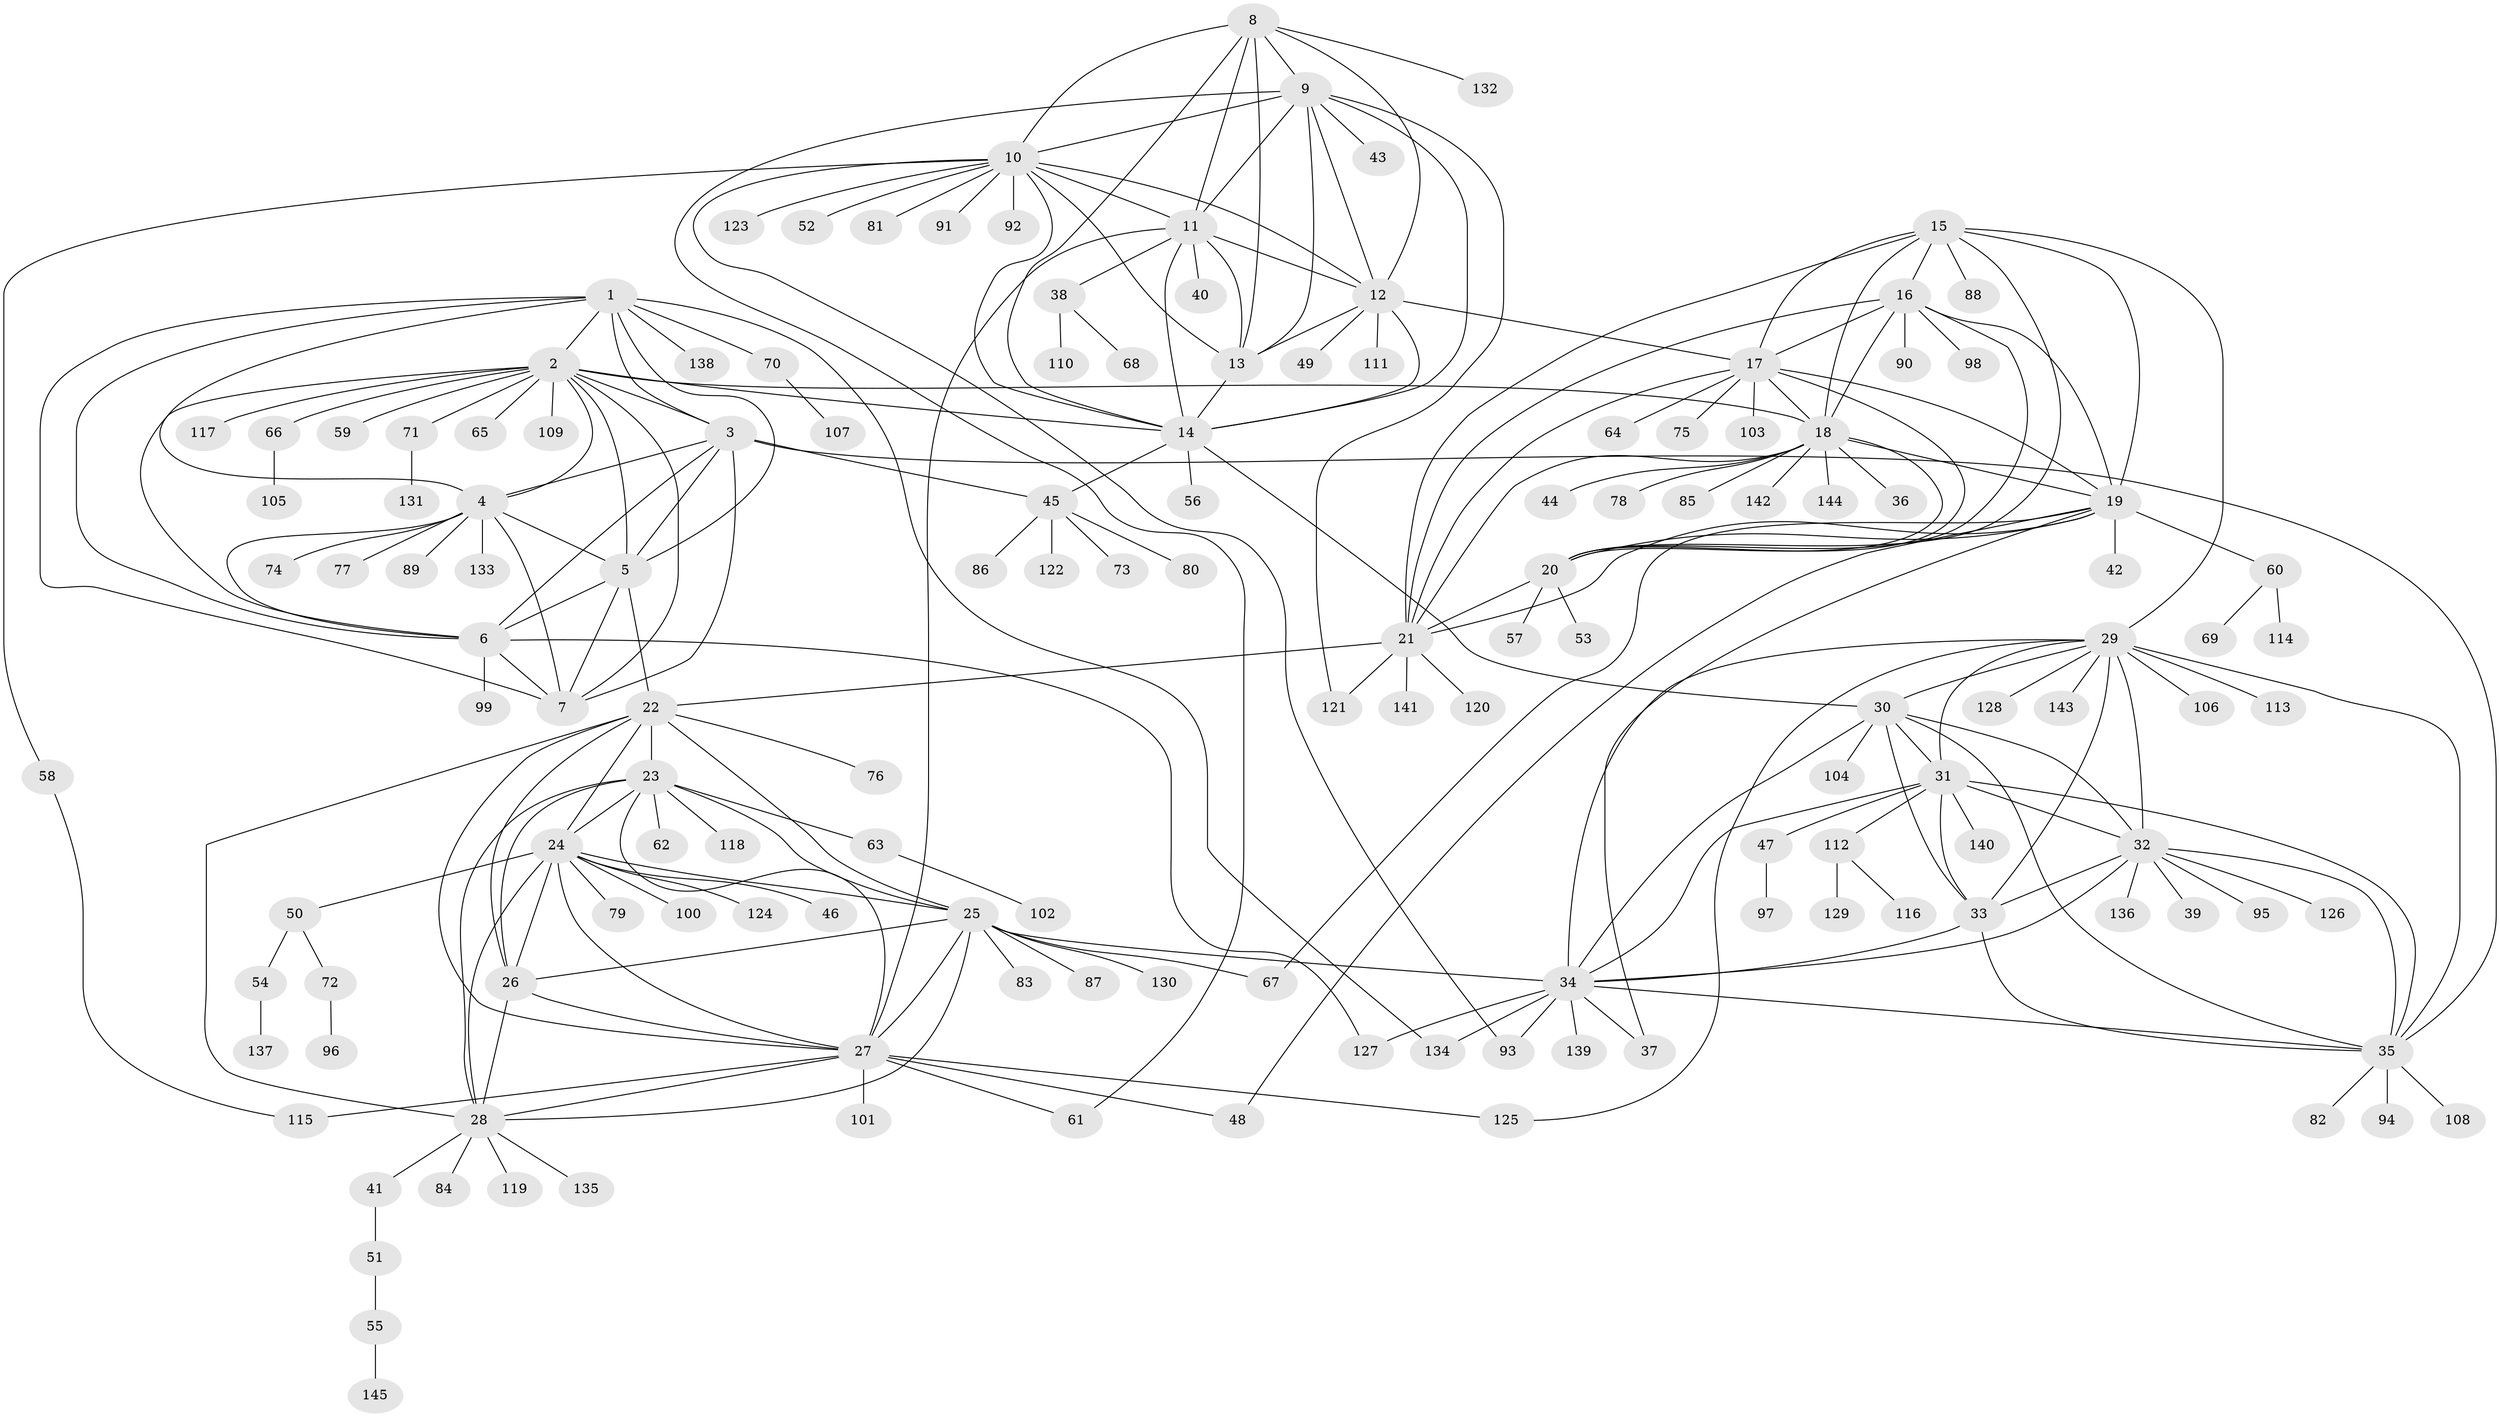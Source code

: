 // coarse degree distribution, {2: 0.1590909090909091, 8: 0.03409090909090909, 6: 0.056818181818181816, 9: 0.09090909090909091, 1: 0.5340909090909091, 7: 0.045454545454545456, 11: 0.011363636363636364, 5: 0.011363636363636364, 3: 0.011363636363636364, 4: 0.03409090909090909, 10: 0.011363636363636364}
// Generated by graph-tools (version 1.1) at 2025/37/03/04/25 23:37:48]
// undirected, 145 vertices, 236 edges
graph export_dot {
  node [color=gray90,style=filled];
  1;
  2;
  3;
  4;
  5;
  6;
  7;
  8;
  9;
  10;
  11;
  12;
  13;
  14;
  15;
  16;
  17;
  18;
  19;
  20;
  21;
  22;
  23;
  24;
  25;
  26;
  27;
  28;
  29;
  30;
  31;
  32;
  33;
  34;
  35;
  36;
  37;
  38;
  39;
  40;
  41;
  42;
  43;
  44;
  45;
  46;
  47;
  48;
  49;
  50;
  51;
  52;
  53;
  54;
  55;
  56;
  57;
  58;
  59;
  60;
  61;
  62;
  63;
  64;
  65;
  66;
  67;
  68;
  69;
  70;
  71;
  72;
  73;
  74;
  75;
  76;
  77;
  78;
  79;
  80;
  81;
  82;
  83;
  84;
  85;
  86;
  87;
  88;
  89;
  90;
  91;
  92;
  93;
  94;
  95;
  96;
  97;
  98;
  99;
  100;
  101;
  102;
  103;
  104;
  105;
  106;
  107;
  108;
  109;
  110;
  111;
  112;
  113;
  114;
  115;
  116;
  117;
  118;
  119;
  120;
  121;
  122;
  123;
  124;
  125;
  126;
  127;
  128;
  129;
  130;
  131;
  132;
  133;
  134;
  135;
  136;
  137;
  138;
  139;
  140;
  141;
  142;
  143;
  144;
  145;
  1 -- 2;
  1 -- 3;
  1 -- 4;
  1 -- 5;
  1 -- 6;
  1 -- 7;
  1 -- 70;
  1 -- 134;
  1 -- 138;
  2 -- 3;
  2 -- 4;
  2 -- 5;
  2 -- 6;
  2 -- 7;
  2 -- 14;
  2 -- 18;
  2 -- 59;
  2 -- 65;
  2 -- 66;
  2 -- 71;
  2 -- 109;
  2 -- 117;
  3 -- 4;
  3 -- 5;
  3 -- 6;
  3 -- 7;
  3 -- 35;
  3 -- 45;
  4 -- 5;
  4 -- 6;
  4 -- 7;
  4 -- 74;
  4 -- 77;
  4 -- 89;
  4 -- 133;
  5 -- 6;
  5 -- 7;
  5 -- 22;
  6 -- 7;
  6 -- 99;
  6 -- 127;
  8 -- 9;
  8 -- 10;
  8 -- 11;
  8 -- 12;
  8 -- 13;
  8 -- 14;
  8 -- 132;
  9 -- 10;
  9 -- 11;
  9 -- 12;
  9 -- 13;
  9 -- 14;
  9 -- 43;
  9 -- 61;
  9 -- 121;
  10 -- 11;
  10 -- 12;
  10 -- 13;
  10 -- 14;
  10 -- 52;
  10 -- 58;
  10 -- 81;
  10 -- 91;
  10 -- 92;
  10 -- 93;
  10 -- 123;
  11 -- 12;
  11 -- 13;
  11 -- 14;
  11 -- 27;
  11 -- 38;
  11 -- 40;
  12 -- 13;
  12 -- 14;
  12 -- 17;
  12 -- 49;
  12 -- 111;
  13 -- 14;
  14 -- 30;
  14 -- 45;
  14 -- 56;
  15 -- 16;
  15 -- 17;
  15 -- 18;
  15 -- 19;
  15 -- 20;
  15 -- 21;
  15 -- 29;
  15 -- 88;
  16 -- 17;
  16 -- 18;
  16 -- 19;
  16 -- 20;
  16 -- 21;
  16 -- 90;
  16 -- 98;
  17 -- 18;
  17 -- 19;
  17 -- 20;
  17 -- 21;
  17 -- 64;
  17 -- 75;
  17 -- 103;
  18 -- 19;
  18 -- 20;
  18 -- 21;
  18 -- 36;
  18 -- 44;
  18 -- 78;
  18 -- 85;
  18 -- 142;
  18 -- 144;
  19 -- 20;
  19 -- 21;
  19 -- 37;
  19 -- 42;
  19 -- 48;
  19 -- 60;
  19 -- 67;
  20 -- 21;
  20 -- 53;
  20 -- 57;
  21 -- 22;
  21 -- 120;
  21 -- 121;
  21 -- 141;
  22 -- 23;
  22 -- 24;
  22 -- 25;
  22 -- 26;
  22 -- 27;
  22 -- 28;
  22 -- 76;
  23 -- 24;
  23 -- 25;
  23 -- 26;
  23 -- 27;
  23 -- 28;
  23 -- 62;
  23 -- 63;
  23 -- 118;
  24 -- 25;
  24 -- 26;
  24 -- 27;
  24 -- 28;
  24 -- 46;
  24 -- 50;
  24 -- 79;
  24 -- 100;
  24 -- 124;
  25 -- 26;
  25 -- 27;
  25 -- 28;
  25 -- 34;
  25 -- 67;
  25 -- 83;
  25 -- 87;
  25 -- 130;
  26 -- 27;
  26 -- 28;
  27 -- 28;
  27 -- 48;
  27 -- 61;
  27 -- 101;
  27 -- 115;
  27 -- 125;
  28 -- 41;
  28 -- 84;
  28 -- 119;
  28 -- 135;
  29 -- 30;
  29 -- 31;
  29 -- 32;
  29 -- 33;
  29 -- 34;
  29 -- 35;
  29 -- 106;
  29 -- 113;
  29 -- 125;
  29 -- 128;
  29 -- 143;
  30 -- 31;
  30 -- 32;
  30 -- 33;
  30 -- 34;
  30 -- 35;
  30 -- 104;
  31 -- 32;
  31 -- 33;
  31 -- 34;
  31 -- 35;
  31 -- 47;
  31 -- 112;
  31 -- 140;
  32 -- 33;
  32 -- 34;
  32 -- 35;
  32 -- 39;
  32 -- 95;
  32 -- 126;
  32 -- 136;
  33 -- 34;
  33 -- 35;
  34 -- 35;
  34 -- 37;
  34 -- 93;
  34 -- 127;
  34 -- 134;
  34 -- 139;
  35 -- 82;
  35 -- 94;
  35 -- 108;
  38 -- 68;
  38 -- 110;
  41 -- 51;
  45 -- 73;
  45 -- 80;
  45 -- 86;
  45 -- 122;
  47 -- 97;
  50 -- 54;
  50 -- 72;
  51 -- 55;
  54 -- 137;
  55 -- 145;
  58 -- 115;
  60 -- 69;
  60 -- 114;
  63 -- 102;
  66 -- 105;
  70 -- 107;
  71 -- 131;
  72 -- 96;
  112 -- 116;
  112 -- 129;
}
